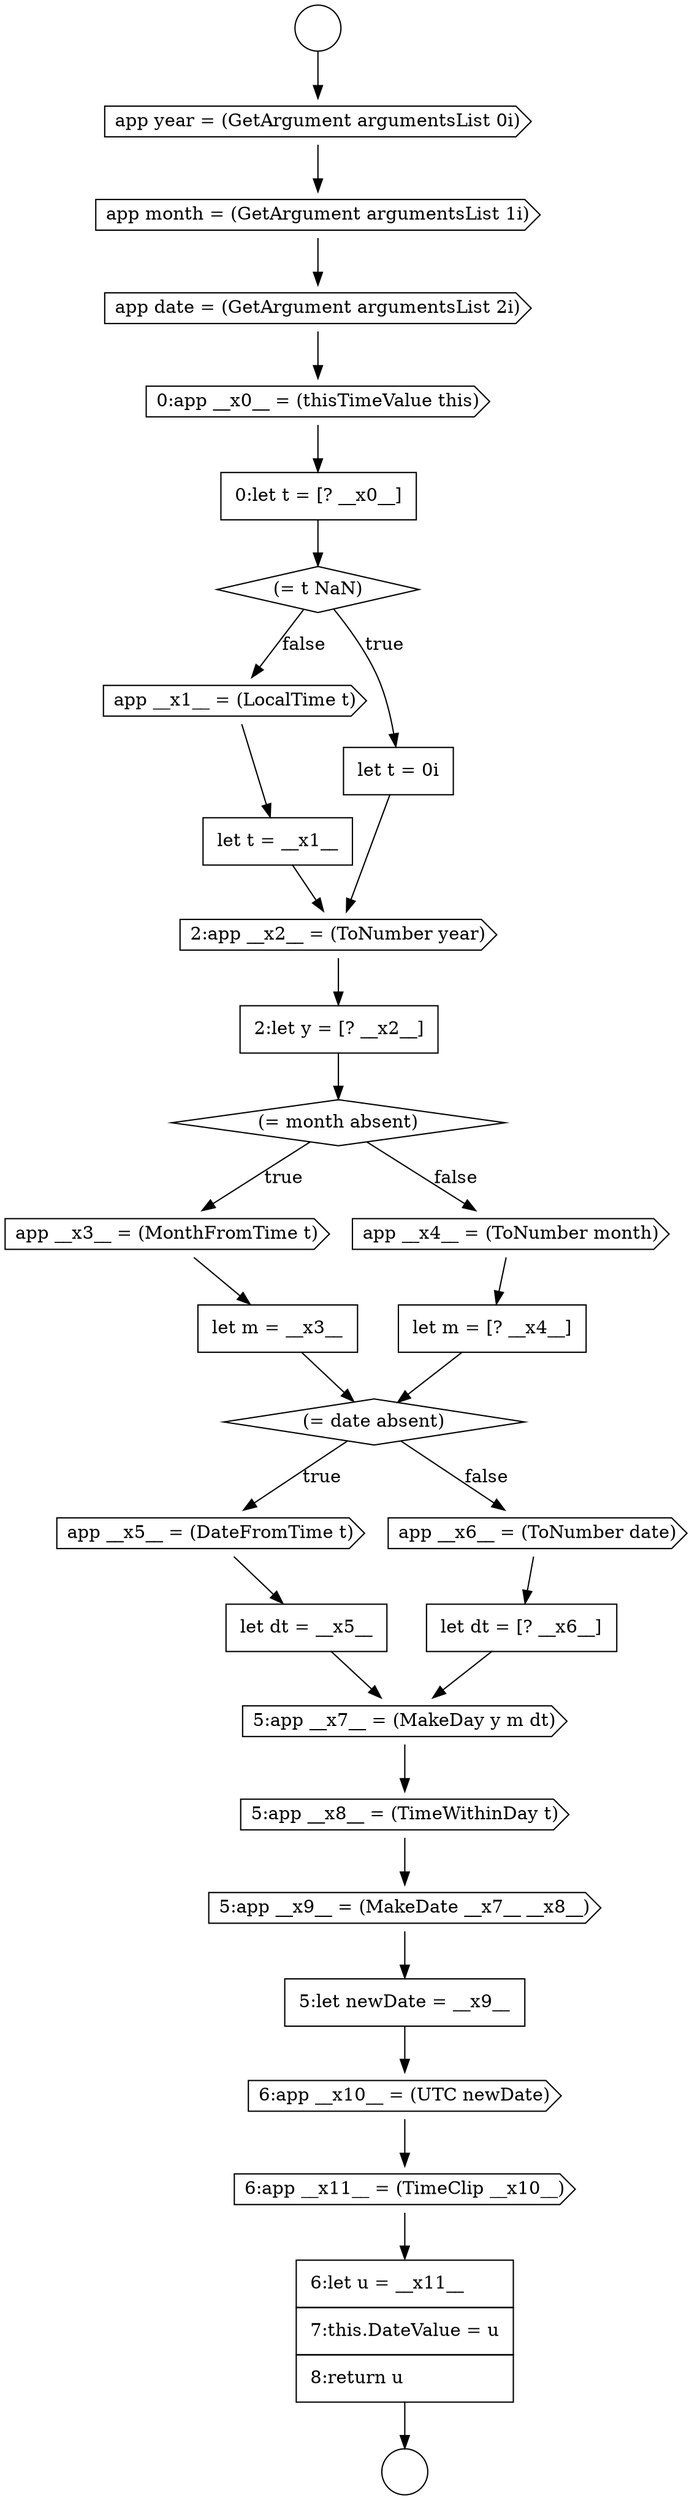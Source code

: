 digraph {
  node11409 [shape=none, margin=0, label=<<font color="black">
    <table border="0" cellborder="1" cellspacing="0" cellpadding="10">
      <tr><td align="left">2:let y = [? __x2__]</td></tr>
    </table>
  </font>> color="black" fillcolor="white" style=filled]
  node11404 [shape=diamond, label=<<font color="black">(= t NaN)</font>> color="black" fillcolor="white" style=filled]
  node11398 [shape=circle label=" " color="black" fillcolor="white" style=filled]
  node11420 [shape=cds, label=<<font color="black">5:app __x7__ = (MakeDay y m dt)</font>> color="black" fillcolor="white" style=filled]
  node11400 [shape=cds, label=<<font color="black">app month = (GetArgument argumentsList 1i)</font>> color="black" fillcolor="white" style=filled]
  node11403 [shape=none, margin=0, label=<<font color="black">
    <table border="0" cellborder="1" cellspacing="0" cellpadding="10">
      <tr><td align="left">0:let t = [? __x0__]</td></tr>
    </table>
  </font>> color="black" fillcolor="white" style=filled]
  node11411 [shape=cds, label=<<font color="black">app __x3__ = (MonthFromTime t)</font>> color="black" fillcolor="white" style=filled]
  node11423 [shape=none, margin=0, label=<<font color="black">
    <table border="0" cellborder="1" cellspacing="0" cellpadding="10">
      <tr><td align="left">5:let newDate = __x9__</td></tr>
    </table>
  </font>> color="black" fillcolor="white" style=filled]
  node11406 [shape=cds, label=<<font color="black">app __x1__ = (LocalTime t)</font>> color="black" fillcolor="white" style=filled]
  node11419 [shape=none, margin=0, label=<<font color="black">
    <table border="0" cellborder="1" cellspacing="0" cellpadding="10">
      <tr><td align="left">let dt = [? __x6__]</td></tr>
    </table>
  </font>> color="black" fillcolor="white" style=filled]
  node11402 [shape=cds, label=<<font color="black">0:app __x0__ = (thisTimeValue this)</font>> color="black" fillcolor="white" style=filled]
  node11412 [shape=none, margin=0, label=<<font color="black">
    <table border="0" cellborder="1" cellspacing="0" cellpadding="10">
      <tr><td align="left">let m = __x3__</td></tr>
    </table>
  </font>> color="black" fillcolor="white" style=filled]
  node11425 [shape=cds, label=<<font color="black">6:app __x11__ = (TimeClip __x10__)</font>> color="black" fillcolor="white" style=filled]
  node11397 [shape=circle label=" " color="black" fillcolor="white" style=filled]
  node11399 [shape=cds, label=<<font color="black">app year = (GetArgument argumentsList 0i)</font>> color="black" fillcolor="white" style=filled]
  node11417 [shape=none, margin=0, label=<<font color="black">
    <table border="0" cellborder="1" cellspacing="0" cellpadding="10">
      <tr><td align="left">let dt = __x5__</td></tr>
    </table>
  </font>> color="black" fillcolor="white" style=filled]
  node11426 [shape=none, margin=0, label=<<font color="black">
    <table border="0" cellborder="1" cellspacing="0" cellpadding="10">
      <tr><td align="left">6:let u = __x11__</td></tr>
      <tr><td align="left">7:this.DateValue = u</td></tr>
      <tr><td align="left">8:return u</td></tr>
    </table>
  </font>> color="black" fillcolor="white" style=filled]
  node11421 [shape=cds, label=<<font color="black">5:app __x8__ = (TimeWithinDay t)</font>> color="black" fillcolor="white" style=filled]
  node11416 [shape=cds, label=<<font color="black">app __x5__ = (DateFromTime t)</font>> color="black" fillcolor="white" style=filled]
  node11413 [shape=cds, label=<<font color="black">app __x4__ = (ToNumber month)</font>> color="black" fillcolor="white" style=filled]
  node11408 [shape=cds, label=<<font color="black">2:app __x2__ = (ToNumber year)</font>> color="black" fillcolor="white" style=filled]
  node11410 [shape=diamond, label=<<font color="black">(= month absent)</font>> color="black" fillcolor="white" style=filled]
  node11424 [shape=cds, label=<<font color="black">6:app __x10__ = (UTC newDate)</font>> color="black" fillcolor="white" style=filled]
  node11407 [shape=none, margin=0, label=<<font color="black">
    <table border="0" cellborder="1" cellspacing="0" cellpadding="10">
      <tr><td align="left">let t = __x1__</td></tr>
    </table>
  </font>> color="black" fillcolor="white" style=filled]
  node11414 [shape=none, margin=0, label=<<font color="black">
    <table border="0" cellborder="1" cellspacing="0" cellpadding="10">
      <tr><td align="left">let m = [? __x4__]</td></tr>
    </table>
  </font>> color="black" fillcolor="white" style=filled]
  node11405 [shape=none, margin=0, label=<<font color="black">
    <table border="0" cellborder="1" cellspacing="0" cellpadding="10">
      <tr><td align="left">let t = 0i</td></tr>
    </table>
  </font>> color="black" fillcolor="white" style=filled]
  node11418 [shape=cds, label=<<font color="black">app __x6__ = (ToNumber date)</font>> color="black" fillcolor="white" style=filled]
  node11422 [shape=cds, label=<<font color="black">5:app __x9__ = (MakeDate __x7__ __x8__)</font>> color="black" fillcolor="white" style=filled]
  node11401 [shape=cds, label=<<font color="black">app date = (GetArgument argumentsList 2i)</font>> color="black" fillcolor="white" style=filled]
  node11415 [shape=diamond, label=<<font color="black">(= date absent)</font>> color="black" fillcolor="white" style=filled]
  node11415 -> node11416 [label=<<font color="black">true</font>> color="black"]
  node11415 -> node11418 [label=<<font color="black">false</font>> color="black"]
  node11401 -> node11402 [ color="black"]
  node11405 -> node11408 [ color="black"]
  node11424 -> node11425 [ color="black"]
  node11425 -> node11426 [ color="black"]
  node11402 -> node11403 [ color="black"]
  node11417 -> node11420 [ color="black"]
  node11421 -> node11422 [ color="black"]
  node11407 -> node11408 [ color="black"]
  node11419 -> node11420 [ color="black"]
  node11403 -> node11404 [ color="black"]
  node11408 -> node11409 [ color="black"]
  node11411 -> node11412 [ color="black"]
  node11412 -> node11415 [ color="black"]
  node11399 -> node11400 [ color="black"]
  node11400 -> node11401 [ color="black"]
  node11397 -> node11399 [ color="black"]
  node11420 -> node11421 [ color="black"]
  node11410 -> node11411 [label=<<font color="black">true</font>> color="black"]
  node11410 -> node11413 [label=<<font color="black">false</font>> color="black"]
  node11406 -> node11407 [ color="black"]
  node11426 -> node11398 [ color="black"]
  node11413 -> node11414 [ color="black"]
  node11409 -> node11410 [ color="black"]
  node11404 -> node11405 [label=<<font color="black">true</font>> color="black"]
  node11404 -> node11406 [label=<<font color="black">false</font>> color="black"]
  node11423 -> node11424 [ color="black"]
  node11422 -> node11423 [ color="black"]
  node11416 -> node11417 [ color="black"]
  node11414 -> node11415 [ color="black"]
  node11418 -> node11419 [ color="black"]
}
